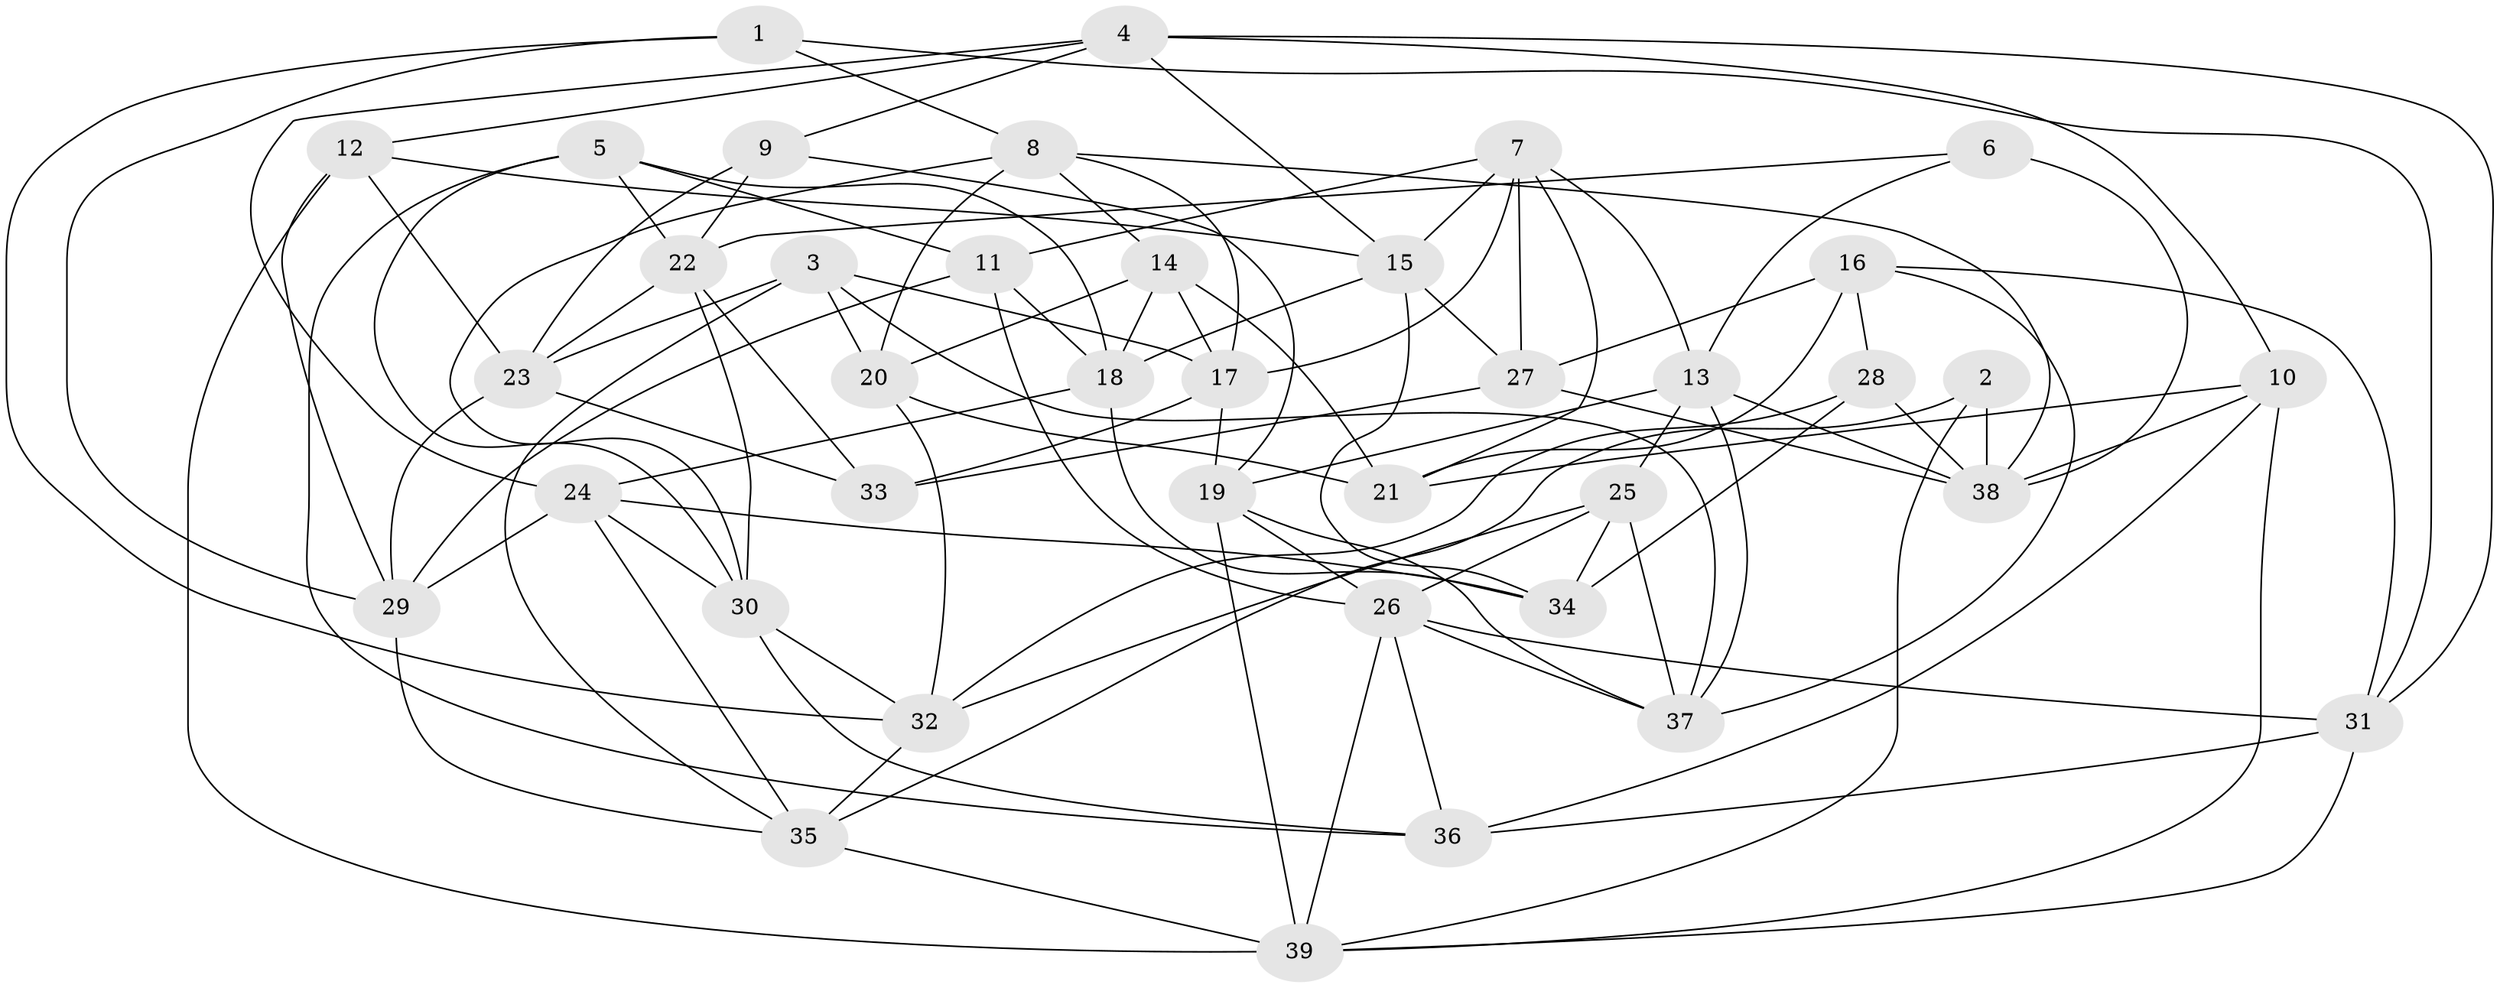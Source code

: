 // original degree distribution, {4: 1.0}
// Generated by graph-tools (version 1.1) at 2025/38/03/04/25 23:38:18]
// undirected, 39 vertices, 105 edges
graph export_dot {
  node [color=gray90,style=filled];
  1;
  2;
  3;
  4;
  5;
  6;
  7;
  8;
  9;
  10;
  11;
  12;
  13;
  14;
  15;
  16;
  17;
  18;
  19;
  20;
  21;
  22;
  23;
  24;
  25;
  26;
  27;
  28;
  29;
  30;
  31;
  32;
  33;
  34;
  35;
  36;
  37;
  38;
  39;
  1 -- 8 [weight=1.0];
  1 -- 29 [weight=1.0];
  1 -- 31 [weight=1.0];
  1 -- 32 [weight=1.0];
  2 -- 35 [weight=1.0];
  2 -- 38 [weight=2.0];
  2 -- 39 [weight=1.0];
  3 -- 17 [weight=1.0];
  3 -- 20 [weight=2.0];
  3 -- 23 [weight=1.0];
  3 -- 35 [weight=1.0];
  3 -- 37 [weight=1.0];
  4 -- 9 [weight=1.0];
  4 -- 10 [weight=1.0];
  4 -- 12 [weight=1.0];
  4 -- 15 [weight=1.0];
  4 -- 24 [weight=1.0];
  4 -- 31 [weight=1.0];
  5 -- 11 [weight=1.0];
  5 -- 18 [weight=1.0];
  5 -- 22 [weight=1.0];
  5 -- 30 [weight=1.0];
  5 -- 36 [weight=2.0];
  6 -- 13 [weight=1.0];
  6 -- 22 [weight=1.0];
  6 -- 38 [weight=2.0];
  7 -- 11 [weight=1.0];
  7 -- 13 [weight=1.0];
  7 -- 15 [weight=1.0];
  7 -- 17 [weight=1.0];
  7 -- 21 [weight=1.0];
  7 -- 27 [weight=1.0];
  8 -- 14 [weight=1.0];
  8 -- 17 [weight=1.0];
  8 -- 20 [weight=1.0];
  8 -- 30 [weight=1.0];
  8 -- 38 [weight=1.0];
  9 -- 19 [weight=1.0];
  9 -- 22 [weight=1.0];
  9 -- 23 [weight=1.0];
  10 -- 21 [weight=1.0];
  10 -- 36 [weight=1.0];
  10 -- 38 [weight=2.0];
  10 -- 39 [weight=1.0];
  11 -- 18 [weight=1.0];
  11 -- 26 [weight=2.0];
  11 -- 29 [weight=1.0];
  12 -- 15 [weight=1.0];
  12 -- 23 [weight=1.0];
  12 -- 29 [weight=1.0];
  12 -- 39 [weight=2.0];
  13 -- 19 [weight=1.0];
  13 -- 25 [weight=1.0];
  13 -- 37 [weight=1.0];
  13 -- 38 [weight=1.0];
  14 -- 17 [weight=1.0];
  14 -- 18 [weight=1.0];
  14 -- 20 [weight=1.0];
  14 -- 21 [weight=2.0];
  15 -- 18 [weight=1.0];
  15 -- 27 [weight=1.0];
  15 -- 34 [weight=1.0];
  16 -- 21 [weight=1.0];
  16 -- 27 [weight=2.0];
  16 -- 28 [weight=1.0];
  16 -- 31 [weight=1.0];
  16 -- 37 [weight=1.0];
  17 -- 19 [weight=1.0];
  17 -- 33 [weight=1.0];
  18 -- 24 [weight=1.0];
  18 -- 34 [weight=1.0];
  19 -- 26 [weight=1.0];
  19 -- 37 [weight=1.0];
  19 -- 39 [weight=1.0];
  20 -- 21 [weight=1.0];
  20 -- 32 [weight=1.0];
  22 -- 23 [weight=1.0];
  22 -- 30 [weight=1.0];
  22 -- 33 [weight=1.0];
  23 -- 29 [weight=1.0];
  23 -- 33 [weight=1.0];
  24 -- 29 [weight=1.0];
  24 -- 30 [weight=1.0];
  24 -- 34 [weight=1.0];
  24 -- 35 [weight=1.0];
  25 -- 26 [weight=1.0];
  25 -- 32 [weight=1.0];
  25 -- 34 [weight=2.0];
  25 -- 37 [weight=1.0];
  26 -- 31 [weight=1.0];
  26 -- 36 [weight=1.0];
  26 -- 37 [weight=1.0];
  26 -- 39 [weight=1.0];
  27 -- 33 [weight=1.0];
  27 -- 38 [weight=1.0];
  28 -- 32 [weight=1.0];
  28 -- 34 [weight=1.0];
  28 -- 38 [weight=1.0];
  29 -- 35 [weight=1.0];
  30 -- 32 [weight=1.0];
  30 -- 36 [weight=1.0];
  31 -- 36 [weight=1.0];
  31 -- 39 [weight=1.0];
  32 -- 35 [weight=1.0];
  35 -- 39 [weight=1.0];
}
